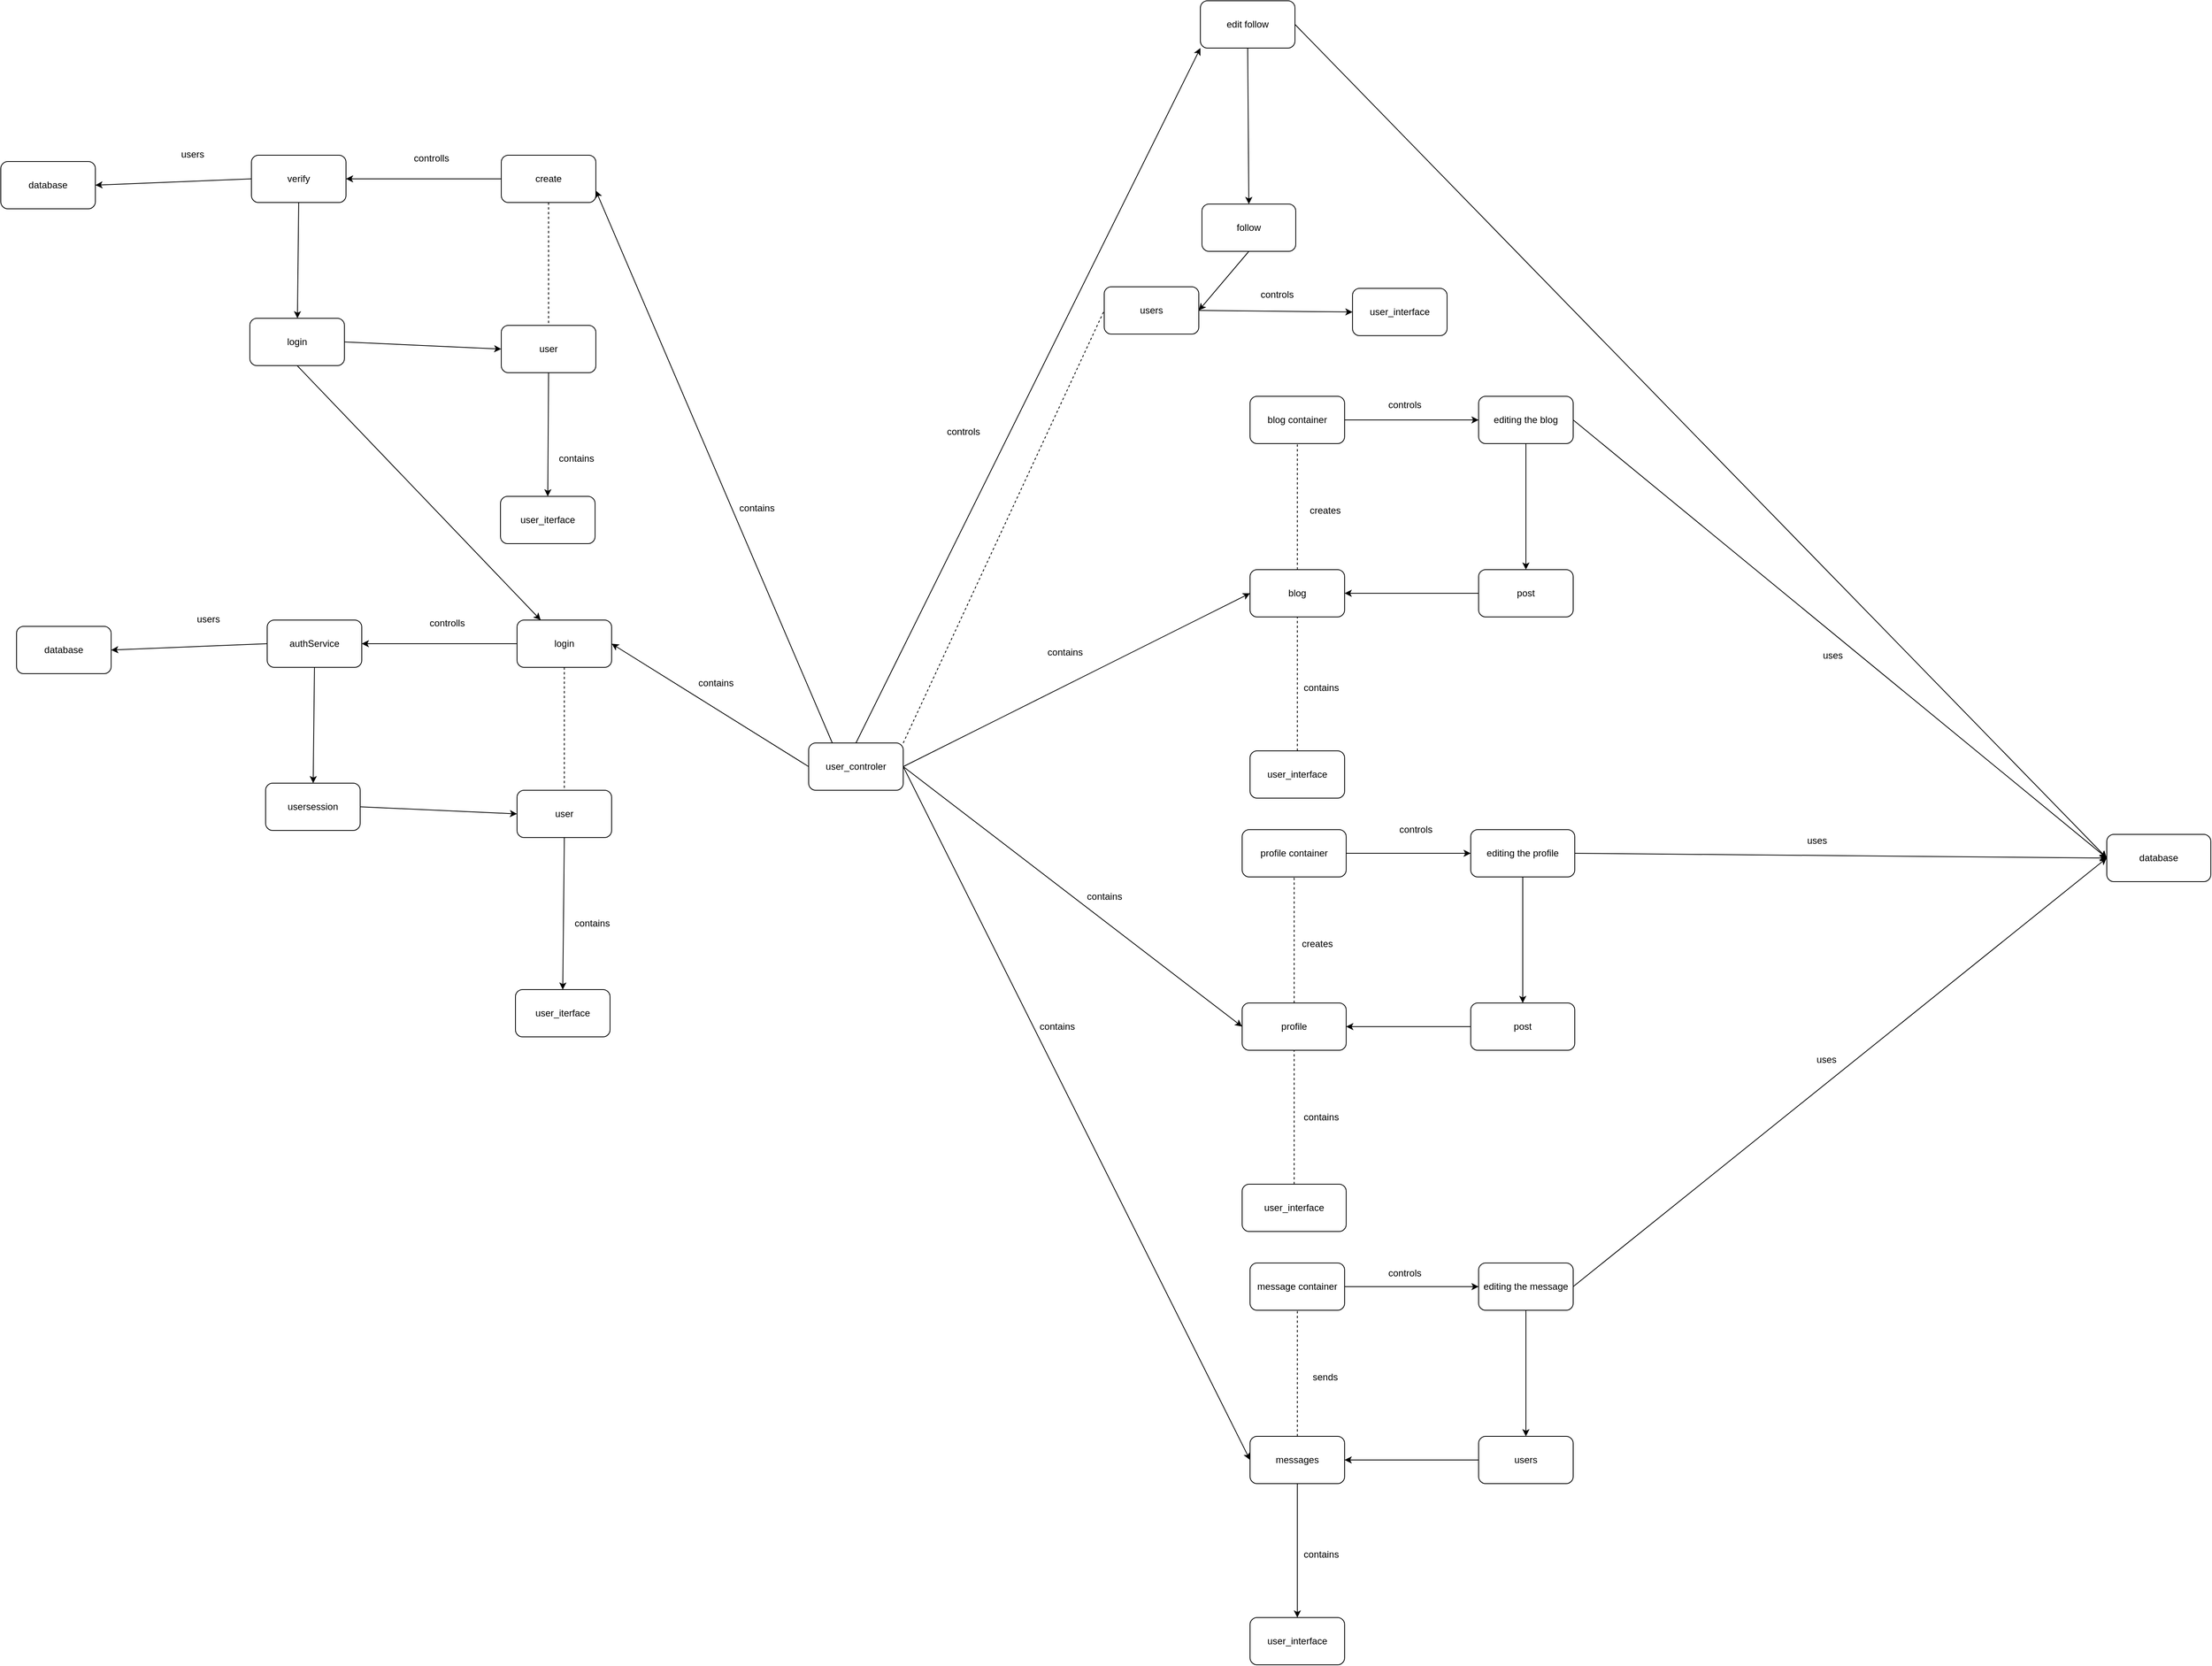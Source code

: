 <mxfile><diagram id="kV-cip51ertY6eqrdFXz" name="Page-1"><mxGraphModel dx="3884" dy="779" grid="1" gridSize="10" guides="1" tooltips="1" connect="1" arrows="1" fold="1" page="1" pageScale="1" pageWidth="850" pageHeight="1100" math="0" shadow="0"><root><mxCell id="0"/><mxCell id="1" parent="0"/><mxCell id="103" style="edgeStyle=none;html=1;exitX=0.5;exitY=1;exitDx=0;exitDy=0;entryX=0.5;entryY=0;entryDx=0;entryDy=0;" parent="1" source="105" target="108" edge="1"><mxGeometry relative="1" as="geometry"/></mxCell><mxCell id="104" style="edgeStyle=none;html=1;exitX=1;exitY=0.5;exitDx=0;exitDy=0;entryX=0;entryY=0.5;entryDx=0;entryDy=0;" parent="1" source="105" target="127" edge="1"><mxGeometry relative="1" as="geometry"/></mxCell><mxCell id="105" value="editing the blog" style="rounded=1;whiteSpace=wrap;html=1;" parent="1" vertex="1"><mxGeometry x="-520" y="720" width="120" height="60" as="geometry"/></mxCell><mxCell id="106" value="blog" style="rounded=1;whiteSpace=wrap;html=1;" parent="1" vertex="1"><mxGeometry x="-810" y="940" width="120" height="60" as="geometry"/></mxCell><mxCell id="107" style="edgeStyle=none;html=1;exitX=0;exitY=0.5;exitDx=0;exitDy=0;entryX=1;entryY=0.5;entryDx=0;entryDy=0;" parent="1" source="108" target="106" edge="1"><mxGeometry relative="1" as="geometry"/></mxCell><mxCell id="108" value="post" style="rounded=1;whiteSpace=wrap;html=1;" parent="1" vertex="1"><mxGeometry x="-520" y="940" width="120" height="60" as="geometry"/></mxCell><mxCell id="109" style="edgeStyle=none;html=1;exitX=1;exitY=0.5;exitDx=0;exitDy=0;" parent="1" source="110" target="105" edge="1"><mxGeometry relative="1" as="geometry"/></mxCell><mxCell id="110" value="blog container" style="rounded=1;whiteSpace=wrap;html=1;" parent="1" vertex="1"><mxGeometry x="-810" y="720" width="120" height="60" as="geometry"/></mxCell><mxCell id="111" value="user_interface" style="rounded=1;whiteSpace=wrap;html=1;" parent="1" vertex="1"><mxGeometry x="-810" y="1170" width="120" height="60" as="geometry"/></mxCell><mxCell id="112" value="" style="endArrow=none;dashed=1;html=1;exitX=0.5;exitY=0;exitDx=0;exitDy=0;entryX=0.5;entryY=1;entryDx=0;entryDy=0;" parent="1" source="111" target="106" edge="1"><mxGeometry width="50" height="50" relative="1" as="geometry"><mxPoint x="-510" y="990" as="sourcePoint"/><mxPoint x="-460" y="940" as="targetPoint"/></mxGeometry></mxCell><mxCell id="113" value="" style="endArrow=none;dashed=1;html=1;exitX=0.5;exitY=0;exitDx=0;exitDy=0;entryX=0.5;entryY=1;entryDx=0;entryDy=0;" parent="1" source="106" target="110" edge="1"><mxGeometry width="50" height="50" relative="1" as="geometry"><mxPoint x="-740" y="1180" as="sourcePoint"/><mxPoint x="-740" y="1010" as="targetPoint"/></mxGeometry></mxCell><mxCell id="114" value="uses" style="text;html=1;align=center;verticalAlign=middle;resizable=0;points=[];autosize=1;strokeColor=none;fillColor=none;" parent="1" vertex="1"><mxGeometry x="-96" y="1034" width="50" height="30" as="geometry"/></mxCell><mxCell id="115" value="controls" style="text;html=1;align=center;verticalAlign=middle;resizable=0;points=[];autosize=1;strokeColor=none;fillColor=none;" parent="1" vertex="1"><mxGeometry x="-649" y="716" width="70" height="30" as="geometry"/></mxCell><mxCell id="116" value="creates" style="text;html=1;align=center;verticalAlign=middle;resizable=0;points=[];autosize=1;strokeColor=none;fillColor=none;" parent="1" vertex="1"><mxGeometry x="-745" y="850" width="60" height="30" as="geometry"/></mxCell><mxCell id="117" value="contains" style="text;html=1;align=center;verticalAlign=middle;resizable=0;points=[];autosize=1;strokeColor=none;fillColor=none;" parent="1" vertex="1"><mxGeometry x="-755" y="1075" width="70" height="30" as="geometry"/></mxCell><mxCell id="118" style="edgeStyle=none;html=1;exitX=0.5;exitY=1;exitDx=0;exitDy=0;entryX=0.5;entryY=0;entryDx=0;entryDy=0;" parent="1" source="120" target="123" edge="1"><mxGeometry relative="1" as="geometry"/></mxCell><mxCell id="119" style="edgeStyle=none;html=1;exitX=1;exitY=0.5;exitDx=0;exitDy=0;entryX=0;entryY=0.5;entryDx=0;entryDy=0;" parent="1" source="120" target="127" edge="1"><mxGeometry relative="1" as="geometry"/></mxCell><mxCell id="120" value="editing the profile" style="rounded=1;whiteSpace=wrap;html=1;" parent="1" vertex="1"><mxGeometry x="-530" y="1270" width="132" height="60" as="geometry"/></mxCell><mxCell id="121" value="profile" style="rounded=1;whiteSpace=wrap;html=1;" parent="1" vertex="1"><mxGeometry x="-820" y="1490" width="132" height="60" as="geometry"/></mxCell><mxCell id="122" style="edgeStyle=none;html=1;exitX=0;exitY=0.5;exitDx=0;exitDy=0;entryX=1;entryY=0.5;entryDx=0;entryDy=0;" parent="1" source="123" target="121" edge="1"><mxGeometry relative="1" as="geometry"/></mxCell><mxCell id="123" value="post" style="rounded=1;whiteSpace=wrap;html=1;" parent="1" vertex="1"><mxGeometry x="-530" y="1490" width="132" height="60" as="geometry"/></mxCell><mxCell id="124" style="edgeStyle=none;html=1;exitX=1;exitY=0.5;exitDx=0;exitDy=0;entryX=0;entryY=0.5;entryDx=0;entryDy=0;" parent="1" source="125" target="120" edge="1"><mxGeometry relative="1" as="geometry"/></mxCell><mxCell id="125" value="profile container" style="rounded=1;whiteSpace=wrap;html=1;" parent="1" vertex="1"><mxGeometry x="-820" y="1270" width="132" height="60" as="geometry"/></mxCell><mxCell id="126" value="user_interface" style="rounded=1;whiteSpace=wrap;html=1;" parent="1" vertex="1"><mxGeometry x="-820" y="1720" width="132" height="60" as="geometry"/></mxCell><mxCell id="127" value="database" style="rounded=1;whiteSpace=wrap;html=1;" parent="1" vertex="1"><mxGeometry x="277" y="1276" width="132" height="60" as="geometry"/></mxCell><mxCell id="128" value="" style="endArrow=none;dashed=1;html=1;exitX=0.5;exitY=0;exitDx=0;exitDy=0;entryX=0.5;entryY=1;entryDx=0;entryDy=0;" parent="1" source="126" target="121" edge="1"><mxGeometry width="50" height="50" relative="1" as="geometry"><mxPoint x="-520" y="1540" as="sourcePoint"/><mxPoint x="-470" y="1490" as="targetPoint"/></mxGeometry></mxCell><mxCell id="129" value="" style="endArrow=none;dashed=1;html=1;exitX=0.5;exitY=0;exitDx=0;exitDy=0;entryX=0.5;entryY=1;entryDx=0;entryDy=0;" parent="1" source="121" target="125" edge="1"><mxGeometry width="50" height="50" relative="1" as="geometry"><mxPoint x="-750" y="1730" as="sourcePoint"/><mxPoint x="-750" y="1560" as="targetPoint"/></mxGeometry></mxCell><mxCell id="130" value="uses" style="text;html=1;align=center;verticalAlign=middle;resizable=0;points=[];autosize=1;strokeColor=none;fillColor=none;" parent="1" vertex="1"><mxGeometry x="-116" y="1269" width="50" height="30" as="geometry"/></mxCell><mxCell id="131" value="controls" style="text;html=1;align=center;verticalAlign=middle;resizable=0;points=[];autosize=1;strokeColor=none;fillColor=none;" parent="1" vertex="1"><mxGeometry x="-635" y="1255" width="70" height="30" as="geometry"/></mxCell><mxCell id="132" value="creates" style="text;html=1;align=center;verticalAlign=middle;resizable=0;points=[];autosize=1;strokeColor=none;fillColor=none;" parent="1" vertex="1"><mxGeometry x="-755" y="1400" width="60" height="30" as="geometry"/></mxCell><mxCell id="133" value="contains" style="text;html=1;align=center;verticalAlign=middle;resizable=0;points=[];autosize=1;strokeColor=none;fillColor=none;" parent="1" vertex="1"><mxGeometry x="-755" y="1620" width="70" height="30" as="geometry"/></mxCell><mxCell id="134" style="edgeStyle=none;html=1;exitX=0.5;exitY=1;exitDx=0;exitDy=0;" parent="1" source="136" target="140" edge="1"><mxGeometry relative="1" as="geometry"/></mxCell><mxCell id="135" style="edgeStyle=none;html=1;exitX=1;exitY=0.5;exitDx=0;exitDy=0;entryX=0;entryY=0.5;entryDx=0;entryDy=0;" parent="1" source="136" target="127" edge="1"><mxGeometry relative="1" as="geometry"/></mxCell><mxCell id="136" value="editing the message" style="rounded=1;whiteSpace=wrap;html=1;" parent="1" vertex="1"><mxGeometry x="-520" y="1820" width="120" height="60" as="geometry"/></mxCell><mxCell id="137" style="edgeStyle=none;html=1;exitX=0.5;exitY=1;exitDx=0;exitDy=0;" parent="1" source="138" target="143" edge="1"><mxGeometry relative="1" as="geometry"/></mxCell><mxCell id="138" value="messages" style="rounded=1;whiteSpace=wrap;html=1;" parent="1" vertex="1"><mxGeometry x="-810" y="2040" width="120" height="60" as="geometry"/></mxCell><mxCell id="139" style="edgeStyle=none;html=1;exitX=0;exitY=0.5;exitDx=0;exitDy=0;entryX=1;entryY=0.5;entryDx=0;entryDy=0;" parent="1" source="140" target="138" edge="1"><mxGeometry relative="1" as="geometry"/></mxCell><mxCell id="140" value="users" style="rounded=1;whiteSpace=wrap;html=1;" parent="1" vertex="1"><mxGeometry x="-520" y="2040" width="120" height="60" as="geometry"/></mxCell><mxCell id="141" style="edgeStyle=none;html=1;exitX=1;exitY=0.5;exitDx=0;exitDy=0;entryX=0;entryY=0.5;entryDx=0;entryDy=0;" parent="1" source="142" target="136" edge="1"><mxGeometry relative="1" as="geometry"/></mxCell><mxCell id="142" value="message container" style="rounded=1;whiteSpace=wrap;html=1;" parent="1" vertex="1"><mxGeometry x="-810" y="1820" width="120" height="60" as="geometry"/></mxCell><mxCell id="143" value="user_interface" style="rounded=1;whiteSpace=wrap;html=1;" parent="1" vertex="1"><mxGeometry x="-810" y="2270" width="120" height="60" as="geometry"/></mxCell><mxCell id="144" value="" style="endArrow=none;dashed=1;html=1;exitX=0.5;exitY=0;exitDx=0;exitDy=0;entryX=0.5;entryY=1;entryDx=0;entryDy=0;" parent="1" source="138" target="142" edge="1"><mxGeometry width="50" height="50" relative="1" as="geometry"><mxPoint x="-740" y="2280" as="sourcePoint"/><mxPoint x="-740" y="2110" as="targetPoint"/></mxGeometry></mxCell><mxCell id="145" value="uses" style="text;html=1;align=center;verticalAlign=middle;resizable=0;points=[];autosize=1;strokeColor=none;fillColor=none;" parent="1" vertex="1"><mxGeometry x="-104" y="1547" width="50" height="30" as="geometry"/></mxCell><mxCell id="146" value="controls" style="text;html=1;align=center;verticalAlign=middle;resizable=0;points=[];autosize=1;strokeColor=none;fillColor=none;" parent="1" vertex="1"><mxGeometry x="-649" y="1818" width="70" height="30" as="geometry"/></mxCell><mxCell id="147" value="sends" style="text;html=1;align=center;verticalAlign=middle;resizable=0;points=[];autosize=1;strokeColor=none;fillColor=none;" parent="1" vertex="1"><mxGeometry x="-740" y="1952" width="50" height="26" as="geometry"/></mxCell><mxCell id="148" value="contains" style="text;html=1;align=center;verticalAlign=middle;resizable=0;points=[];autosize=1;strokeColor=none;fillColor=none;" parent="1" vertex="1"><mxGeometry x="-755" y="2175" width="70" height="30" as="geometry"/></mxCell><mxCell id="149" style="edgeStyle=none;html=1;exitX=0.5;exitY=0;exitDx=0;exitDy=0;entryX=0;entryY=1;entryDx=0;entryDy=0;" parent="1" source="155" target="161" edge="1"><mxGeometry relative="1" as="geometry"/></mxCell><mxCell id="150" style="edgeStyle=none;html=1;exitX=1;exitY=0.5;exitDx=0;exitDy=0;entryX=0;entryY=0.5;entryDx=0;entryDy=0;" parent="1" source="155" target="106" edge="1"><mxGeometry relative="1" as="geometry"/></mxCell><mxCell id="151" style="edgeStyle=none;html=1;exitX=1;exitY=0.5;exitDx=0;exitDy=0;entryX=0;entryY=0.5;entryDx=0;entryDy=0;" parent="1" source="155" target="121" edge="1"><mxGeometry relative="1" as="geometry"/></mxCell><mxCell id="152" style="edgeStyle=none;html=1;exitX=1;exitY=0.5;exitDx=0;exitDy=0;entryX=0;entryY=0.5;entryDx=0;entryDy=0;" parent="1" source="155" target="138" edge="1"><mxGeometry relative="1" as="geometry"/></mxCell><mxCell id="153" style="edgeStyle=none;html=1;exitX=0;exitY=0.5;exitDx=0;exitDy=0;entryX=1;entryY=0.5;entryDx=0;entryDy=0;" parent="1" source="155" target="171" edge="1"><mxGeometry relative="1" as="geometry"/></mxCell><mxCell id="154" style="edgeStyle=none;html=1;exitX=0.25;exitY=0;exitDx=0;exitDy=0;entryX=1;entryY=0.75;entryDx=0;entryDy=0;" parent="1" source="155" target="187" edge="1"><mxGeometry relative="1" as="geometry"/></mxCell><mxCell id="155" value="user_controler" style="rounded=1;whiteSpace=wrap;html=1;" parent="1" vertex="1"><mxGeometry x="-1370" y="1160" width="120" height="60" as="geometry"/></mxCell><mxCell id="156" value="contains" style="text;html=1;align=center;verticalAlign=middle;resizable=0;points=[];autosize=1;strokeColor=none;fillColor=none;" parent="1" vertex="1"><mxGeometry x="-1080" y="1030" width="70" height="30" as="geometry"/></mxCell><mxCell id="157" value="contains" style="text;html=1;align=center;verticalAlign=middle;resizable=0;points=[];autosize=1;strokeColor=none;fillColor=none;" parent="1" vertex="1"><mxGeometry x="-1471" y="847" width="70" height="30" as="geometry"/></mxCell><mxCell id="158" value="contains" style="text;html=1;align=center;verticalAlign=middle;resizable=0;points=[];autosize=1;strokeColor=none;fillColor=none;" parent="1" vertex="1"><mxGeometry x="-1090" y="1505" width="70" height="30" as="geometry"/></mxCell><mxCell id="159" style="edgeStyle=none;html=1;exitX=0.5;exitY=1;exitDx=0;exitDy=0;entryX=0.5;entryY=0;entryDx=0;entryDy=0;" parent="1" source="161" target="163" edge="1"><mxGeometry relative="1" as="geometry"/></mxCell><mxCell id="160" style="edgeStyle=none;html=1;exitX=1;exitY=0.5;exitDx=0;exitDy=0;entryX=0;entryY=0.5;entryDx=0;entryDy=0;" parent="1" source="161" target="127" edge="1"><mxGeometry relative="1" as="geometry"/></mxCell><mxCell id="161" value="edit follow" style="rounded=1;whiteSpace=wrap;html=1;" parent="1" vertex="1"><mxGeometry x="-873" y="218" width="120" height="60" as="geometry"/></mxCell><mxCell id="162" style="edgeStyle=none;html=1;exitX=0.5;exitY=1;exitDx=0;exitDy=0;entryX=1;entryY=0.5;entryDx=0;entryDy=0;" parent="1" source="163" target="165" edge="1"><mxGeometry relative="1" as="geometry"><mxPoint x="-830" y="596" as="targetPoint"/></mxGeometry></mxCell><mxCell id="163" value="follow" style="rounded=1;whiteSpace=wrap;html=1;" parent="1" vertex="1"><mxGeometry x="-871" y="476" width="119" height="60" as="geometry"/></mxCell><mxCell id="164" style="edgeStyle=none;html=1;exitX=1;exitY=0.5;exitDx=0;exitDy=0;entryX=0;entryY=0.5;entryDx=0;entryDy=0;" parent="1" source="165" target="168" edge="1"><mxGeometry relative="1" as="geometry"/></mxCell><mxCell id="165" value="users" style="rounded=1;whiteSpace=wrap;html=1;" parent="1" vertex="1"><mxGeometry x="-995" y="581" width="120" height="60" as="geometry"/></mxCell><mxCell id="166" value="" style="endArrow=none;dashed=1;html=1;entryX=0;entryY=0.5;entryDx=0;entryDy=0;exitX=1;exitY=0;exitDx=0;exitDy=0;" parent="1" source="155" target="165" edge="1"><mxGeometry width="50" height="50" relative="1" as="geometry"><mxPoint x="-1240" y="1200" as="sourcePoint"/><mxPoint x="-800" y="980" as="targetPoint"/></mxGeometry></mxCell><mxCell id="167" value="controls" style="text;html=1;align=center;verticalAlign=middle;resizable=0;points=[];autosize=1;strokeColor=none;fillColor=none;" parent="1" vertex="1"><mxGeometry x="-1209" y="750" width="70" height="30" as="geometry"/></mxCell><mxCell id="168" value="user_interface" style="rounded=1;whiteSpace=wrap;html=1;" parent="1" vertex="1"><mxGeometry x="-680" y="583" width="120" height="60" as="geometry"/></mxCell><mxCell id="169" value="controls" style="text;html=1;align=center;verticalAlign=middle;resizable=0;points=[];autosize=1;strokeColor=none;fillColor=none;" parent="1" vertex="1"><mxGeometry x="-811" y="576" width="70" height="30" as="geometry"/></mxCell><mxCell id="170" style="edgeStyle=none;html=1;exitX=0;exitY=0.5;exitDx=0;exitDy=0;" parent="1" source="171" target="174" edge="1"><mxGeometry relative="1" as="geometry"/></mxCell><mxCell id="171" value="login" style="rounded=1;whiteSpace=wrap;html=1;" parent="1" vertex="1"><mxGeometry x="-1740" y="1004" width="120" height="60" as="geometry"/></mxCell><mxCell id="172" style="edgeStyle=none;html=1;exitX=0.5;exitY=1;exitDx=0;exitDy=0;" parent="1" source="174" target="176" edge="1"><mxGeometry relative="1" as="geometry"/></mxCell><mxCell id="173" style="edgeStyle=none;html=1;exitX=0;exitY=0.5;exitDx=0;exitDy=0;entryX=1;entryY=0.5;entryDx=0;entryDy=0;" parent="1" source="174" target="183" edge="1"><mxGeometry relative="1" as="geometry"/></mxCell><mxCell id="174" value="authService" style="rounded=1;whiteSpace=wrap;html=1;" parent="1" vertex="1"><mxGeometry x="-2057" y="1004" width="120" height="60" as="geometry"/></mxCell><mxCell id="175" style="edgeStyle=none;html=1;exitX=1;exitY=0.5;exitDx=0;exitDy=0;entryX=0;entryY=0.5;entryDx=0;entryDy=0;" parent="1" source="176" target="178" edge="1"><mxGeometry relative="1" as="geometry"/></mxCell><mxCell id="176" value="usersession" style="rounded=1;whiteSpace=wrap;html=1;" parent="1" vertex="1"><mxGeometry x="-2059" y="1211" width="120" height="60" as="geometry"/></mxCell><mxCell id="177" style="edgeStyle=none;html=1;exitX=0.5;exitY=1;exitDx=0;exitDy=0;entryX=0.5;entryY=0;entryDx=0;entryDy=0;" parent="1" source="178" target="179" edge="1"><mxGeometry relative="1" as="geometry"/></mxCell><mxCell id="178" value="user" style="rounded=1;whiteSpace=wrap;html=1;" parent="1" vertex="1"><mxGeometry x="-1740" y="1220" width="120" height="60" as="geometry"/></mxCell><mxCell id="179" value="user_iterface" style="rounded=1;whiteSpace=wrap;html=1;" parent="1" vertex="1"><mxGeometry x="-1742" y="1473" width="120" height="60" as="geometry"/></mxCell><mxCell id="180" value="contains" style="text;html=1;align=center;verticalAlign=middle;resizable=0;points=[];autosize=1;strokeColor=none;fillColor=none;" parent="1" vertex="1"><mxGeometry x="-1030" y="1340" width="70" height="30" as="geometry"/></mxCell><mxCell id="181" value="contains" style="text;html=1;align=center;verticalAlign=middle;resizable=0;points=[];autosize=1;strokeColor=none;fillColor=none;" parent="1" vertex="1"><mxGeometry x="-1677" y="1376" width="63" height="26" as="geometry"/></mxCell><mxCell id="182" value="" style="endArrow=none;dashed=1;html=1;entryX=0.5;entryY=0;entryDx=0;entryDy=0;exitX=0.5;exitY=1;exitDx=0;exitDy=0;" parent="1" source="171" target="178" edge="1"><mxGeometry width="50" height="50" relative="1" as="geometry"><mxPoint x="-1240" y="1170" as="sourcePoint"/><mxPoint x="-985" y="621" as="targetPoint"/></mxGeometry></mxCell><mxCell id="183" value="database" style="rounded=1;whiteSpace=wrap;html=1;" parent="1" vertex="1"><mxGeometry x="-2375" y="1012" width="120" height="60" as="geometry"/></mxCell><mxCell id="184" value="users" style="text;html=1;align=center;verticalAlign=middle;resizable=0;points=[];autosize=1;strokeColor=none;fillColor=none;" parent="1" vertex="1"><mxGeometry x="-2156" y="990" width="47" height="26" as="geometry"/></mxCell><mxCell id="185" value="controlls" style="text;html=1;align=center;verticalAlign=middle;resizable=0;points=[];autosize=1;strokeColor=none;fillColor=none;" parent="1" vertex="1"><mxGeometry x="-1861" y="995" width="63" height="26" as="geometry"/></mxCell><mxCell id="186" style="edgeStyle=none;html=1;exitX=0;exitY=0.5;exitDx=0;exitDy=0;" parent="1" source="187" target="190" edge="1"><mxGeometry relative="1" as="geometry"/></mxCell><mxCell id="187" value="create" style="rounded=1;whiteSpace=wrap;html=1;" parent="1" vertex="1"><mxGeometry x="-1760" y="414" width="120" height="60" as="geometry"/></mxCell><mxCell id="188" style="edgeStyle=none;html=1;exitX=0.5;exitY=1;exitDx=0;exitDy=0;" parent="1" source="190" target="193" edge="1"><mxGeometry relative="1" as="geometry"/></mxCell><mxCell id="189" style="edgeStyle=none;html=1;exitX=0;exitY=0.5;exitDx=0;exitDy=0;entryX=1;entryY=0.5;entryDx=0;entryDy=0;" parent="1" source="190" target="199" edge="1"><mxGeometry relative="1" as="geometry"/></mxCell><mxCell id="190" value="verify" style="rounded=1;whiteSpace=wrap;html=1;" parent="1" vertex="1"><mxGeometry x="-2077" y="414" width="120" height="60" as="geometry"/></mxCell><mxCell id="191" style="edgeStyle=none;html=1;exitX=1;exitY=0.5;exitDx=0;exitDy=0;entryX=0;entryY=0.5;entryDx=0;entryDy=0;" parent="1" source="193" target="195" edge="1"><mxGeometry relative="1" as="geometry"/></mxCell><mxCell id="192" style="edgeStyle=none;html=1;exitX=0.5;exitY=1;exitDx=0;exitDy=0;entryX=0.25;entryY=0;entryDx=0;entryDy=0;" parent="1" source="193" target="171" edge="1"><mxGeometry relative="1" as="geometry"/></mxCell><mxCell id="193" value="login" style="rounded=1;whiteSpace=wrap;html=1;" parent="1" vertex="1"><mxGeometry x="-2079" y="621" width="120" height="60" as="geometry"/></mxCell><mxCell id="194" style="edgeStyle=none;html=1;exitX=0.5;exitY=1;exitDx=0;exitDy=0;entryX=0.5;entryY=0;entryDx=0;entryDy=0;" parent="1" source="195" target="196" edge="1"><mxGeometry relative="1" as="geometry"/></mxCell><mxCell id="195" value="user" style="rounded=1;whiteSpace=wrap;html=1;" parent="1" vertex="1"><mxGeometry x="-1760" y="630" width="120" height="60" as="geometry"/></mxCell><mxCell id="196" value="user_iterface" style="rounded=1;whiteSpace=wrap;html=1;" parent="1" vertex="1"><mxGeometry x="-1761" y="847" width="120" height="60" as="geometry"/></mxCell><mxCell id="197" value="contains" style="text;html=1;align=center;verticalAlign=middle;resizable=0;points=[];autosize=1;strokeColor=none;fillColor=none;" parent="1" vertex="1"><mxGeometry x="-1697" y="786" width="63" height="26" as="geometry"/></mxCell><mxCell id="198" value="" style="endArrow=none;dashed=1;html=1;entryX=0.5;entryY=0;entryDx=0;entryDy=0;exitX=0.5;exitY=1;exitDx=0;exitDy=0;" parent="1" source="187" target="195" edge="1"><mxGeometry width="50" height="50" relative="1" as="geometry"><mxPoint x="-1260" y="580" as="sourcePoint"/><mxPoint x="-1005" y="31" as="targetPoint"/></mxGeometry></mxCell><mxCell id="199" value="database" style="rounded=1;whiteSpace=wrap;html=1;" parent="1" vertex="1"><mxGeometry x="-2395" y="422" width="120" height="60" as="geometry"/></mxCell><mxCell id="200" value="users" style="text;html=1;align=center;verticalAlign=middle;resizable=0;points=[];autosize=1;strokeColor=none;fillColor=none;" parent="1" vertex="1"><mxGeometry x="-2176" y="400" width="47" height="26" as="geometry"/></mxCell><mxCell id="201" value="controlls" style="text;html=1;align=center;verticalAlign=middle;resizable=0;points=[];autosize=1;strokeColor=none;fillColor=none;" parent="1" vertex="1"><mxGeometry x="-1881" y="405" width="63" height="26" as="geometry"/></mxCell><mxCell id="202" value="contains" style="text;html=1;align=center;verticalAlign=middle;resizable=0;points=[];autosize=1;strokeColor=none;fillColor=none;" parent="1" vertex="1"><mxGeometry x="-1523" y="1069" width="70" height="30" as="geometry"/></mxCell></root></mxGraphModel></diagram></mxfile>
